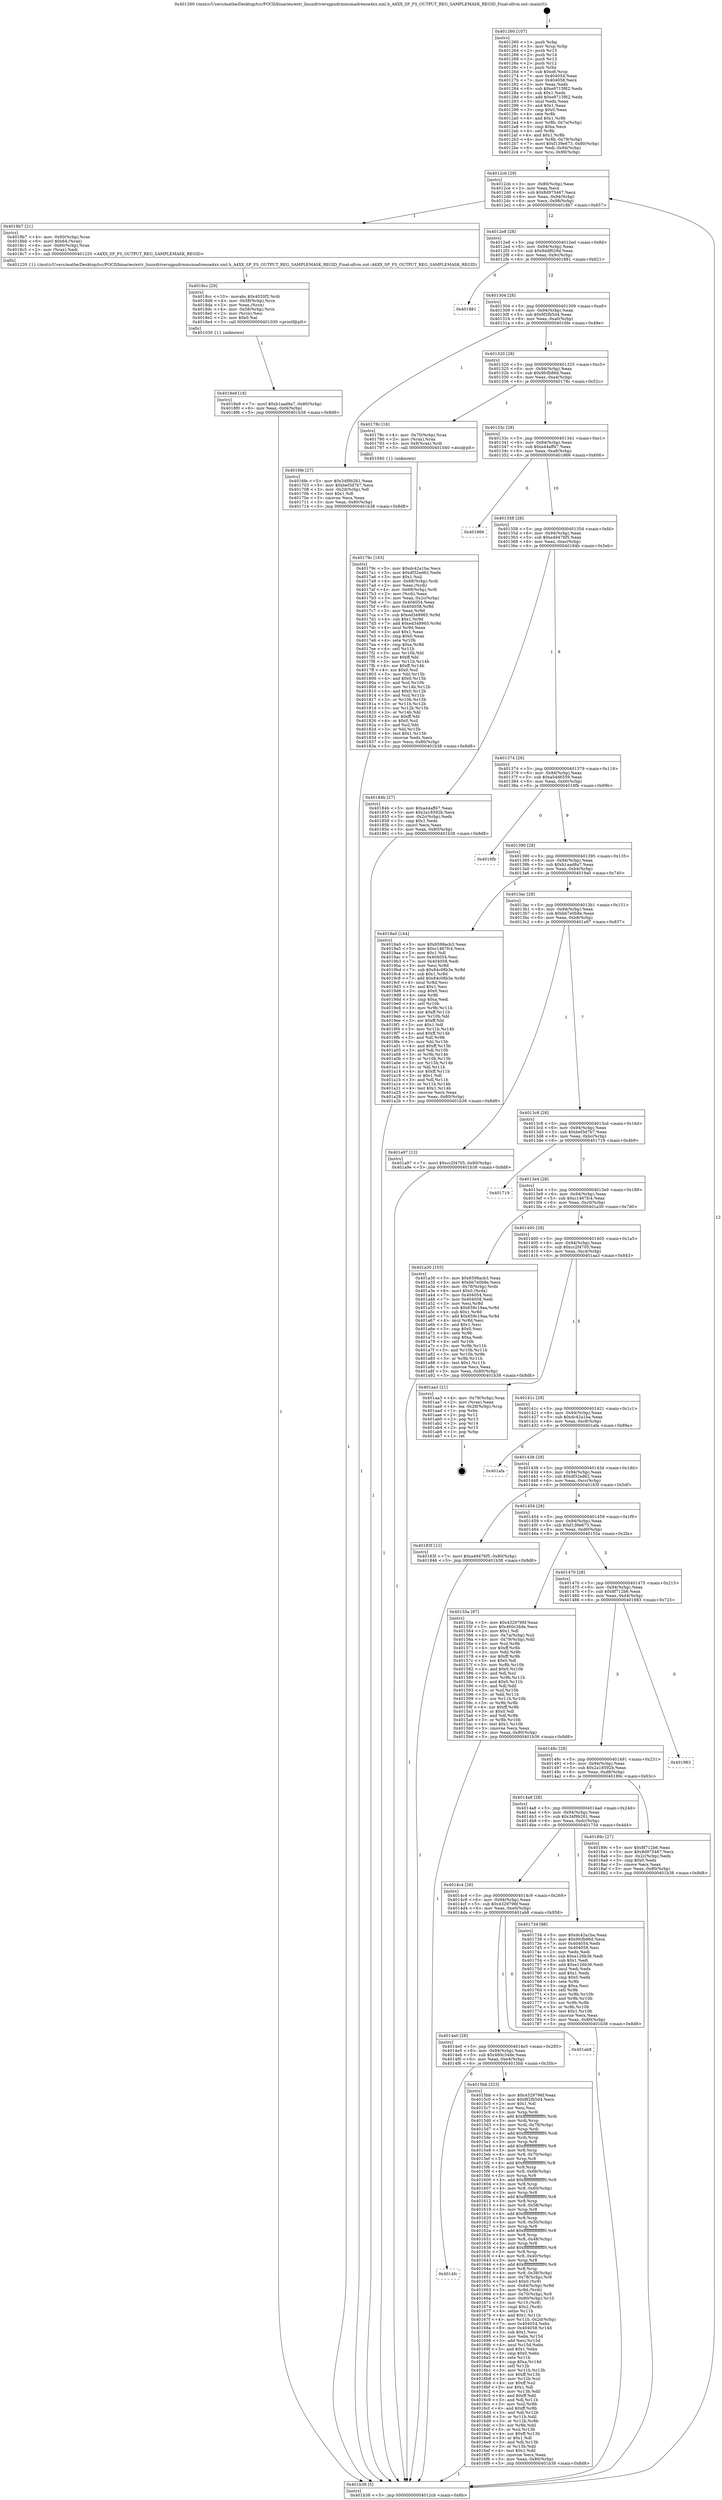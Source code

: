 digraph "0x401260" {
  label = "0x401260 (/mnt/c/Users/mathe/Desktop/tcc/POCII/binaries/extr_linuxdriversgpudrmmsmadrenoa4xx.xml.h_A4XX_SP_FS_OUTPUT_REG_SAMPLEMASK_REGID_Final-ollvm.out::main(0))"
  labelloc = "t"
  node[shape=record]

  Entry [label="",width=0.3,height=0.3,shape=circle,fillcolor=black,style=filled]
  "0x4012cb" [label="{
     0x4012cb [29]\l
     | [instrs]\l
     &nbsp;&nbsp;0x4012cb \<+3\>: mov -0x80(%rbp),%eax\l
     &nbsp;&nbsp;0x4012ce \<+2\>: mov %eax,%ecx\l
     &nbsp;&nbsp;0x4012d0 \<+6\>: sub $0x8d975467,%ecx\l
     &nbsp;&nbsp;0x4012d6 \<+6\>: mov %eax,-0x94(%rbp)\l
     &nbsp;&nbsp;0x4012dc \<+6\>: mov %ecx,-0x98(%rbp)\l
     &nbsp;&nbsp;0x4012e2 \<+6\>: je 00000000004018b7 \<main+0x657\>\l
  }"]
  "0x4018b7" [label="{
     0x4018b7 [21]\l
     | [instrs]\l
     &nbsp;&nbsp;0x4018b7 \<+4\>: mov -0x60(%rbp),%rax\l
     &nbsp;&nbsp;0x4018bb \<+6\>: movl $0x64,(%rax)\l
     &nbsp;&nbsp;0x4018c1 \<+4\>: mov -0x60(%rbp),%rax\l
     &nbsp;&nbsp;0x4018c5 \<+2\>: mov (%rax),%edi\l
     &nbsp;&nbsp;0x4018c7 \<+5\>: call 0000000000401220 \<A4XX_SP_FS_OUTPUT_REG_SAMPLEMASK_REGID\>\l
     | [calls]\l
     &nbsp;&nbsp;0x401220 \{1\} (/mnt/c/Users/mathe/Desktop/tcc/POCII/binaries/extr_linuxdriversgpudrmmsmadrenoa4xx.xml.h_A4XX_SP_FS_OUTPUT_REG_SAMPLEMASK_REGID_Final-ollvm.out::A4XX_SP_FS_OUTPUT_REG_SAMPLEMASK_REGID)\l
  }"]
  "0x4012e8" [label="{
     0x4012e8 [28]\l
     | [instrs]\l
     &nbsp;&nbsp;0x4012e8 \<+5\>: jmp 00000000004012ed \<main+0x8d\>\l
     &nbsp;&nbsp;0x4012ed \<+6\>: mov -0x94(%rbp),%eax\l
     &nbsp;&nbsp;0x4012f3 \<+5\>: sub $0x9ddf629d,%eax\l
     &nbsp;&nbsp;0x4012f8 \<+6\>: mov %eax,-0x9c(%rbp)\l
     &nbsp;&nbsp;0x4012fe \<+6\>: je 0000000000401881 \<main+0x621\>\l
  }"]
  Exit [label="",width=0.3,height=0.3,shape=circle,fillcolor=black,style=filled,peripheries=2]
  "0x401881" [label="{
     0x401881\l
  }", style=dashed]
  "0x401304" [label="{
     0x401304 [28]\l
     | [instrs]\l
     &nbsp;&nbsp;0x401304 \<+5\>: jmp 0000000000401309 \<main+0xa9\>\l
     &nbsp;&nbsp;0x401309 \<+6\>: mov -0x94(%rbp),%eax\l
     &nbsp;&nbsp;0x40130f \<+5\>: sub $0x9f2fb5d4,%eax\l
     &nbsp;&nbsp;0x401314 \<+6\>: mov %eax,-0xa0(%rbp)\l
     &nbsp;&nbsp;0x40131a \<+6\>: je 00000000004016fe \<main+0x49e\>\l
  }"]
  "0x4018e9" [label="{
     0x4018e9 [18]\l
     | [instrs]\l
     &nbsp;&nbsp;0x4018e9 \<+7\>: movl $0xb1aad8a7,-0x80(%rbp)\l
     &nbsp;&nbsp;0x4018f0 \<+6\>: mov %eax,-0xf4(%rbp)\l
     &nbsp;&nbsp;0x4018f6 \<+5\>: jmp 0000000000401b38 \<main+0x8d8\>\l
  }"]
  "0x4016fe" [label="{
     0x4016fe [27]\l
     | [instrs]\l
     &nbsp;&nbsp;0x4016fe \<+5\>: mov $0x34f9b261,%eax\l
     &nbsp;&nbsp;0x401703 \<+5\>: mov $0xbef3d7b7,%ecx\l
     &nbsp;&nbsp;0x401708 \<+3\>: mov -0x2d(%rbp),%dl\l
     &nbsp;&nbsp;0x40170b \<+3\>: test $0x1,%dl\l
     &nbsp;&nbsp;0x40170e \<+3\>: cmovne %ecx,%eax\l
     &nbsp;&nbsp;0x401711 \<+3\>: mov %eax,-0x80(%rbp)\l
     &nbsp;&nbsp;0x401714 \<+5\>: jmp 0000000000401b38 \<main+0x8d8\>\l
  }"]
  "0x401320" [label="{
     0x401320 [28]\l
     | [instrs]\l
     &nbsp;&nbsp;0x401320 \<+5\>: jmp 0000000000401325 \<main+0xc5\>\l
     &nbsp;&nbsp;0x401325 \<+6\>: mov -0x94(%rbp),%eax\l
     &nbsp;&nbsp;0x40132b \<+5\>: sub $0x9fcfb86d,%eax\l
     &nbsp;&nbsp;0x401330 \<+6\>: mov %eax,-0xa4(%rbp)\l
     &nbsp;&nbsp;0x401336 \<+6\>: je 000000000040178c \<main+0x52c\>\l
  }"]
  "0x4018cc" [label="{
     0x4018cc [29]\l
     | [instrs]\l
     &nbsp;&nbsp;0x4018cc \<+10\>: movabs $0x4020f2,%rdi\l
     &nbsp;&nbsp;0x4018d6 \<+4\>: mov -0x58(%rbp),%rcx\l
     &nbsp;&nbsp;0x4018da \<+2\>: mov %eax,(%rcx)\l
     &nbsp;&nbsp;0x4018dc \<+4\>: mov -0x58(%rbp),%rcx\l
     &nbsp;&nbsp;0x4018e0 \<+2\>: mov (%rcx),%esi\l
     &nbsp;&nbsp;0x4018e2 \<+2\>: mov $0x0,%al\l
     &nbsp;&nbsp;0x4018e4 \<+5\>: call 0000000000401030 \<printf@plt\>\l
     | [calls]\l
     &nbsp;&nbsp;0x401030 \{1\} (unknown)\l
  }"]
  "0x40178c" [label="{
     0x40178c [16]\l
     | [instrs]\l
     &nbsp;&nbsp;0x40178c \<+4\>: mov -0x70(%rbp),%rax\l
     &nbsp;&nbsp;0x401790 \<+3\>: mov (%rax),%rax\l
     &nbsp;&nbsp;0x401793 \<+4\>: mov 0x8(%rax),%rdi\l
     &nbsp;&nbsp;0x401797 \<+5\>: call 0000000000401040 \<atoi@plt\>\l
     | [calls]\l
     &nbsp;&nbsp;0x401040 \{1\} (unknown)\l
  }"]
  "0x40133c" [label="{
     0x40133c [28]\l
     | [instrs]\l
     &nbsp;&nbsp;0x40133c \<+5\>: jmp 0000000000401341 \<main+0xe1\>\l
     &nbsp;&nbsp;0x401341 \<+6\>: mov -0x94(%rbp),%eax\l
     &nbsp;&nbsp;0x401347 \<+5\>: sub $0xa44aff47,%eax\l
     &nbsp;&nbsp;0x40134c \<+6\>: mov %eax,-0xa8(%rbp)\l
     &nbsp;&nbsp;0x401352 \<+6\>: je 0000000000401866 \<main+0x606\>\l
  }"]
  "0x40179c" [label="{
     0x40179c [163]\l
     | [instrs]\l
     &nbsp;&nbsp;0x40179c \<+5\>: mov $0xdc42a1ba,%ecx\l
     &nbsp;&nbsp;0x4017a1 \<+5\>: mov $0xdf32ed62,%edx\l
     &nbsp;&nbsp;0x4017a6 \<+3\>: mov $0x1,%sil\l
     &nbsp;&nbsp;0x4017a9 \<+4\>: mov -0x68(%rbp),%rdi\l
     &nbsp;&nbsp;0x4017ad \<+2\>: mov %eax,(%rdi)\l
     &nbsp;&nbsp;0x4017af \<+4\>: mov -0x68(%rbp),%rdi\l
     &nbsp;&nbsp;0x4017b3 \<+2\>: mov (%rdi),%eax\l
     &nbsp;&nbsp;0x4017b5 \<+3\>: mov %eax,-0x2c(%rbp)\l
     &nbsp;&nbsp;0x4017b8 \<+7\>: mov 0x404054,%eax\l
     &nbsp;&nbsp;0x4017bf \<+8\>: mov 0x404058,%r8d\l
     &nbsp;&nbsp;0x4017c7 \<+3\>: mov %eax,%r9d\l
     &nbsp;&nbsp;0x4017ca \<+7\>: sub $0xed348965,%r9d\l
     &nbsp;&nbsp;0x4017d1 \<+4\>: sub $0x1,%r9d\l
     &nbsp;&nbsp;0x4017d5 \<+7\>: add $0xed348965,%r9d\l
     &nbsp;&nbsp;0x4017dc \<+4\>: imul %r9d,%eax\l
     &nbsp;&nbsp;0x4017e0 \<+3\>: and $0x1,%eax\l
     &nbsp;&nbsp;0x4017e3 \<+3\>: cmp $0x0,%eax\l
     &nbsp;&nbsp;0x4017e6 \<+4\>: sete %r10b\l
     &nbsp;&nbsp;0x4017ea \<+4\>: cmp $0xa,%r8d\l
     &nbsp;&nbsp;0x4017ee \<+4\>: setl %r11b\l
     &nbsp;&nbsp;0x4017f2 \<+3\>: mov %r10b,%bl\l
     &nbsp;&nbsp;0x4017f5 \<+3\>: xor $0xff,%bl\l
     &nbsp;&nbsp;0x4017f8 \<+3\>: mov %r11b,%r14b\l
     &nbsp;&nbsp;0x4017fb \<+4\>: xor $0xff,%r14b\l
     &nbsp;&nbsp;0x4017ff \<+4\>: xor $0x0,%sil\l
     &nbsp;&nbsp;0x401803 \<+3\>: mov %bl,%r15b\l
     &nbsp;&nbsp;0x401806 \<+4\>: and $0x0,%r15b\l
     &nbsp;&nbsp;0x40180a \<+3\>: and %sil,%r10b\l
     &nbsp;&nbsp;0x40180d \<+3\>: mov %r14b,%r12b\l
     &nbsp;&nbsp;0x401810 \<+4\>: and $0x0,%r12b\l
     &nbsp;&nbsp;0x401814 \<+3\>: and %sil,%r11b\l
     &nbsp;&nbsp;0x401817 \<+3\>: or %r10b,%r15b\l
     &nbsp;&nbsp;0x40181a \<+3\>: or %r11b,%r12b\l
     &nbsp;&nbsp;0x40181d \<+3\>: xor %r12b,%r15b\l
     &nbsp;&nbsp;0x401820 \<+3\>: or %r14b,%bl\l
     &nbsp;&nbsp;0x401823 \<+3\>: xor $0xff,%bl\l
     &nbsp;&nbsp;0x401826 \<+4\>: or $0x0,%sil\l
     &nbsp;&nbsp;0x40182a \<+3\>: and %sil,%bl\l
     &nbsp;&nbsp;0x40182d \<+3\>: or %bl,%r15b\l
     &nbsp;&nbsp;0x401830 \<+4\>: test $0x1,%r15b\l
     &nbsp;&nbsp;0x401834 \<+3\>: cmovne %edx,%ecx\l
     &nbsp;&nbsp;0x401837 \<+3\>: mov %ecx,-0x80(%rbp)\l
     &nbsp;&nbsp;0x40183a \<+5\>: jmp 0000000000401b38 \<main+0x8d8\>\l
  }"]
  "0x401866" [label="{
     0x401866\l
  }", style=dashed]
  "0x401358" [label="{
     0x401358 [28]\l
     | [instrs]\l
     &nbsp;&nbsp;0x401358 \<+5\>: jmp 000000000040135d \<main+0xfd\>\l
     &nbsp;&nbsp;0x40135d \<+6\>: mov -0x94(%rbp),%eax\l
     &nbsp;&nbsp;0x401363 \<+5\>: sub $0xa49476f5,%eax\l
     &nbsp;&nbsp;0x401368 \<+6\>: mov %eax,-0xac(%rbp)\l
     &nbsp;&nbsp;0x40136e \<+6\>: je 000000000040184b \<main+0x5eb\>\l
  }"]
  "0x4014fc" [label="{
     0x4014fc\l
  }", style=dashed]
  "0x40184b" [label="{
     0x40184b [27]\l
     | [instrs]\l
     &nbsp;&nbsp;0x40184b \<+5\>: mov $0xa44aff47,%eax\l
     &nbsp;&nbsp;0x401850 \<+5\>: mov $0x2a18592b,%ecx\l
     &nbsp;&nbsp;0x401855 \<+3\>: mov -0x2c(%rbp),%edx\l
     &nbsp;&nbsp;0x401858 \<+3\>: cmp $0x1,%edx\l
     &nbsp;&nbsp;0x40185b \<+3\>: cmovl %ecx,%eax\l
     &nbsp;&nbsp;0x40185e \<+3\>: mov %eax,-0x80(%rbp)\l
     &nbsp;&nbsp;0x401861 \<+5\>: jmp 0000000000401b38 \<main+0x8d8\>\l
  }"]
  "0x401374" [label="{
     0x401374 [28]\l
     | [instrs]\l
     &nbsp;&nbsp;0x401374 \<+5\>: jmp 0000000000401379 \<main+0x119\>\l
     &nbsp;&nbsp;0x401379 \<+6\>: mov -0x94(%rbp),%eax\l
     &nbsp;&nbsp;0x40137f \<+5\>: sub $0xa54d6559,%eax\l
     &nbsp;&nbsp;0x401384 \<+6\>: mov %eax,-0xb0(%rbp)\l
     &nbsp;&nbsp;0x40138a \<+6\>: je 00000000004018fb \<main+0x69b\>\l
  }"]
  "0x4015bb" [label="{
     0x4015bb [323]\l
     | [instrs]\l
     &nbsp;&nbsp;0x4015bb \<+5\>: mov $0x4329796f,%eax\l
     &nbsp;&nbsp;0x4015c0 \<+5\>: mov $0x9f2fb5d4,%ecx\l
     &nbsp;&nbsp;0x4015c5 \<+2\>: mov $0x1,%dl\l
     &nbsp;&nbsp;0x4015c7 \<+2\>: xor %esi,%esi\l
     &nbsp;&nbsp;0x4015c9 \<+3\>: mov %rsp,%rdi\l
     &nbsp;&nbsp;0x4015cc \<+4\>: add $0xfffffffffffffff0,%rdi\l
     &nbsp;&nbsp;0x4015d0 \<+3\>: mov %rdi,%rsp\l
     &nbsp;&nbsp;0x4015d3 \<+4\>: mov %rdi,-0x78(%rbp)\l
     &nbsp;&nbsp;0x4015d7 \<+3\>: mov %rsp,%rdi\l
     &nbsp;&nbsp;0x4015da \<+4\>: add $0xfffffffffffffff0,%rdi\l
     &nbsp;&nbsp;0x4015de \<+3\>: mov %rdi,%rsp\l
     &nbsp;&nbsp;0x4015e1 \<+3\>: mov %rsp,%r8\l
     &nbsp;&nbsp;0x4015e4 \<+4\>: add $0xfffffffffffffff0,%r8\l
     &nbsp;&nbsp;0x4015e8 \<+3\>: mov %r8,%rsp\l
     &nbsp;&nbsp;0x4015eb \<+4\>: mov %r8,-0x70(%rbp)\l
     &nbsp;&nbsp;0x4015ef \<+3\>: mov %rsp,%r8\l
     &nbsp;&nbsp;0x4015f2 \<+4\>: add $0xfffffffffffffff0,%r8\l
     &nbsp;&nbsp;0x4015f6 \<+3\>: mov %r8,%rsp\l
     &nbsp;&nbsp;0x4015f9 \<+4\>: mov %r8,-0x68(%rbp)\l
     &nbsp;&nbsp;0x4015fd \<+3\>: mov %rsp,%r8\l
     &nbsp;&nbsp;0x401600 \<+4\>: add $0xfffffffffffffff0,%r8\l
     &nbsp;&nbsp;0x401604 \<+3\>: mov %r8,%rsp\l
     &nbsp;&nbsp;0x401607 \<+4\>: mov %r8,-0x60(%rbp)\l
     &nbsp;&nbsp;0x40160b \<+3\>: mov %rsp,%r8\l
     &nbsp;&nbsp;0x40160e \<+4\>: add $0xfffffffffffffff0,%r8\l
     &nbsp;&nbsp;0x401612 \<+3\>: mov %r8,%rsp\l
     &nbsp;&nbsp;0x401615 \<+4\>: mov %r8,-0x58(%rbp)\l
     &nbsp;&nbsp;0x401619 \<+3\>: mov %rsp,%r8\l
     &nbsp;&nbsp;0x40161c \<+4\>: add $0xfffffffffffffff0,%r8\l
     &nbsp;&nbsp;0x401620 \<+3\>: mov %r8,%rsp\l
     &nbsp;&nbsp;0x401623 \<+4\>: mov %r8,-0x50(%rbp)\l
     &nbsp;&nbsp;0x401627 \<+3\>: mov %rsp,%r8\l
     &nbsp;&nbsp;0x40162a \<+4\>: add $0xfffffffffffffff0,%r8\l
     &nbsp;&nbsp;0x40162e \<+3\>: mov %r8,%rsp\l
     &nbsp;&nbsp;0x401631 \<+4\>: mov %r8,-0x48(%rbp)\l
     &nbsp;&nbsp;0x401635 \<+3\>: mov %rsp,%r8\l
     &nbsp;&nbsp;0x401638 \<+4\>: add $0xfffffffffffffff0,%r8\l
     &nbsp;&nbsp;0x40163c \<+3\>: mov %r8,%rsp\l
     &nbsp;&nbsp;0x40163f \<+4\>: mov %r8,-0x40(%rbp)\l
     &nbsp;&nbsp;0x401643 \<+3\>: mov %rsp,%r8\l
     &nbsp;&nbsp;0x401646 \<+4\>: add $0xfffffffffffffff0,%r8\l
     &nbsp;&nbsp;0x40164a \<+3\>: mov %r8,%rsp\l
     &nbsp;&nbsp;0x40164d \<+4\>: mov %r8,-0x38(%rbp)\l
     &nbsp;&nbsp;0x401651 \<+4\>: mov -0x78(%rbp),%r8\l
     &nbsp;&nbsp;0x401655 \<+7\>: movl $0x0,(%r8)\l
     &nbsp;&nbsp;0x40165c \<+7\>: mov -0x84(%rbp),%r9d\l
     &nbsp;&nbsp;0x401663 \<+3\>: mov %r9d,(%rdi)\l
     &nbsp;&nbsp;0x401666 \<+4\>: mov -0x70(%rbp),%r8\l
     &nbsp;&nbsp;0x40166a \<+7\>: mov -0x90(%rbp),%r10\l
     &nbsp;&nbsp;0x401671 \<+3\>: mov %r10,(%r8)\l
     &nbsp;&nbsp;0x401674 \<+3\>: cmpl $0x2,(%rdi)\l
     &nbsp;&nbsp;0x401677 \<+4\>: setne %r11b\l
     &nbsp;&nbsp;0x40167b \<+4\>: and $0x1,%r11b\l
     &nbsp;&nbsp;0x40167f \<+4\>: mov %r11b,-0x2d(%rbp)\l
     &nbsp;&nbsp;0x401683 \<+7\>: mov 0x404054,%ebx\l
     &nbsp;&nbsp;0x40168a \<+8\>: mov 0x404058,%r14d\l
     &nbsp;&nbsp;0x401692 \<+3\>: sub $0x1,%esi\l
     &nbsp;&nbsp;0x401695 \<+3\>: mov %ebx,%r15d\l
     &nbsp;&nbsp;0x401698 \<+3\>: add %esi,%r15d\l
     &nbsp;&nbsp;0x40169b \<+4\>: imul %r15d,%ebx\l
     &nbsp;&nbsp;0x40169f \<+3\>: and $0x1,%ebx\l
     &nbsp;&nbsp;0x4016a2 \<+3\>: cmp $0x0,%ebx\l
     &nbsp;&nbsp;0x4016a5 \<+4\>: sete %r11b\l
     &nbsp;&nbsp;0x4016a9 \<+4\>: cmp $0xa,%r14d\l
     &nbsp;&nbsp;0x4016ad \<+4\>: setl %r12b\l
     &nbsp;&nbsp;0x4016b1 \<+3\>: mov %r11b,%r13b\l
     &nbsp;&nbsp;0x4016b4 \<+4\>: xor $0xff,%r13b\l
     &nbsp;&nbsp;0x4016b8 \<+3\>: mov %r12b,%sil\l
     &nbsp;&nbsp;0x4016bb \<+4\>: xor $0xff,%sil\l
     &nbsp;&nbsp;0x4016bf \<+3\>: xor $0x1,%dl\l
     &nbsp;&nbsp;0x4016c2 \<+3\>: mov %r13b,%dil\l
     &nbsp;&nbsp;0x4016c5 \<+4\>: and $0xff,%dil\l
     &nbsp;&nbsp;0x4016c9 \<+3\>: and %dl,%r11b\l
     &nbsp;&nbsp;0x4016cc \<+3\>: mov %sil,%r8b\l
     &nbsp;&nbsp;0x4016cf \<+4\>: and $0xff,%r8b\l
     &nbsp;&nbsp;0x4016d3 \<+3\>: and %dl,%r12b\l
     &nbsp;&nbsp;0x4016d6 \<+3\>: or %r11b,%dil\l
     &nbsp;&nbsp;0x4016d9 \<+3\>: or %r12b,%r8b\l
     &nbsp;&nbsp;0x4016dc \<+3\>: xor %r8b,%dil\l
     &nbsp;&nbsp;0x4016df \<+3\>: or %sil,%r13b\l
     &nbsp;&nbsp;0x4016e2 \<+4\>: xor $0xff,%r13b\l
     &nbsp;&nbsp;0x4016e6 \<+3\>: or $0x1,%dl\l
     &nbsp;&nbsp;0x4016e9 \<+3\>: and %dl,%r13b\l
     &nbsp;&nbsp;0x4016ec \<+3\>: or %r13b,%dil\l
     &nbsp;&nbsp;0x4016ef \<+4\>: test $0x1,%dil\l
     &nbsp;&nbsp;0x4016f3 \<+3\>: cmovne %ecx,%eax\l
     &nbsp;&nbsp;0x4016f6 \<+3\>: mov %eax,-0x80(%rbp)\l
     &nbsp;&nbsp;0x4016f9 \<+5\>: jmp 0000000000401b38 \<main+0x8d8\>\l
  }"]
  "0x4018fb" [label="{
     0x4018fb\l
  }", style=dashed]
  "0x401390" [label="{
     0x401390 [28]\l
     | [instrs]\l
     &nbsp;&nbsp;0x401390 \<+5\>: jmp 0000000000401395 \<main+0x135\>\l
     &nbsp;&nbsp;0x401395 \<+6\>: mov -0x94(%rbp),%eax\l
     &nbsp;&nbsp;0x40139b \<+5\>: sub $0xb1aad8a7,%eax\l
     &nbsp;&nbsp;0x4013a0 \<+6\>: mov %eax,-0xb4(%rbp)\l
     &nbsp;&nbsp;0x4013a6 \<+6\>: je 00000000004019a0 \<main+0x740\>\l
  }"]
  "0x4014e0" [label="{
     0x4014e0 [28]\l
     | [instrs]\l
     &nbsp;&nbsp;0x4014e0 \<+5\>: jmp 00000000004014e5 \<main+0x285\>\l
     &nbsp;&nbsp;0x4014e5 \<+6\>: mov -0x94(%rbp),%eax\l
     &nbsp;&nbsp;0x4014eb \<+5\>: sub $0x460c34de,%eax\l
     &nbsp;&nbsp;0x4014f0 \<+6\>: mov %eax,-0xe4(%rbp)\l
     &nbsp;&nbsp;0x4014f6 \<+6\>: je 00000000004015bb \<main+0x35b\>\l
  }"]
  "0x4019a0" [label="{
     0x4019a0 [144]\l
     | [instrs]\l
     &nbsp;&nbsp;0x4019a0 \<+5\>: mov $0x6598acb3,%eax\l
     &nbsp;&nbsp;0x4019a5 \<+5\>: mov $0xc1467fc4,%ecx\l
     &nbsp;&nbsp;0x4019aa \<+2\>: mov $0x1,%dl\l
     &nbsp;&nbsp;0x4019ac \<+7\>: mov 0x404054,%esi\l
     &nbsp;&nbsp;0x4019b3 \<+7\>: mov 0x404058,%edi\l
     &nbsp;&nbsp;0x4019ba \<+3\>: mov %esi,%r8d\l
     &nbsp;&nbsp;0x4019bd \<+7\>: sub $0x84c08b3e,%r8d\l
     &nbsp;&nbsp;0x4019c4 \<+4\>: sub $0x1,%r8d\l
     &nbsp;&nbsp;0x4019c8 \<+7\>: add $0x84c08b3e,%r8d\l
     &nbsp;&nbsp;0x4019cf \<+4\>: imul %r8d,%esi\l
     &nbsp;&nbsp;0x4019d3 \<+3\>: and $0x1,%esi\l
     &nbsp;&nbsp;0x4019d6 \<+3\>: cmp $0x0,%esi\l
     &nbsp;&nbsp;0x4019d9 \<+4\>: sete %r9b\l
     &nbsp;&nbsp;0x4019dd \<+3\>: cmp $0xa,%edi\l
     &nbsp;&nbsp;0x4019e0 \<+4\>: setl %r10b\l
     &nbsp;&nbsp;0x4019e4 \<+3\>: mov %r9b,%r11b\l
     &nbsp;&nbsp;0x4019e7 \<+4\>: xor $0xff,%r11b\l
     &nbsp;&nbsp;0x4019eb \<+3\>: mov %r10b,%bl\l
     &nbsp;&nbsp;0x4019ee \<+3\>: xor $0xff,%bl\l
     &nbsp;&nbsp;0x4019f1 \<+3\>: xor $0x1,%dl\l
     &nbsp;&nbsp;0x4019f4 \<+3\>: mov %r11b,%r14b\l
     &nbsp;&nbsp;0x4019f7 \<+4\>: and $0xff,%r14b\l
     &nbsp;&nbsp;0x4019fb \<+3\>: and %dl,%r9b\l
     &nbsp;&nbsp;0x4019fe \<+3\>: mov %bl,%r15b\l
     &nbsp;&nbsp;0x401a01 \<+4\>: and $0xff,%r15b\l
     &nbsp;&nbsp;0x401a05 \<+3\>: and %dl,%r10b\l
     &nbsp;&nbsp;0x401a08 \<+3\>: or %r9b,%r14b\l
     &nbsp;&nbsp;0x401a0b \<+3\>: or %r10b,%r15b\l
     &nbsp;&nbsp;0x401a0e \<+3\>: xor %r15b,%r14b\l
     &nbsp;&nbsp;0x401a11 \<+3\>: or %bl,%r11b\l
     &nbsp;&nbsp;0x401a14 \<+4\>: xor $0xff,%r11b\l
     &nbsp;&nbsp;0x401a18 \<+3\>: or $0x1,%dl\l
     &nbsp;&nbsp;0x401a1b \<+3\>: and %dl,%r11b\l
     &nbsp;&nbsp;0x401a1e \<+3\>: or %r11b,%r14b\l
     &nbsp;&nbsp;0x401a21 \<+4\>: test $0x1,%r14b\l
     &nbsp;&nbsp;0x401a25 \<+3\>: cmovne %ecx,%eax\l
     &nbsp;&nbsp;0x401a28 \<+3\>: mov %eax,-0x80(%rbp)\l
     &nbsp;&nbsp;0x401a2b \<+5\>: jmp 0000000000401b38 \<main+0x8d8\>\l
  }"]
  "0x4013ac" [label="{
     0x4013ac [28]\l
     | [instrs]\l
     &nbsp;&nbsp;0x4013ac \<+5\>: jmp 00000000004013b1 \<main+0x151\>\l
     &nbsp;&nbsp;0x4013b1 \<+6\>: mov -0x94(%rbp),%eax\l
     &nbsp;&nbsp;0x4013b7 \<+5\>: sub $0xbb7e0b8e,%eax\l
     &nbsp;&nbsp;0x4013bc \<+6\>: mov %eax,-0xb8(%rbp)\l
     &nbsp;&nbsp;0x4013c2 \<+6\>: je 0000000000401a97 \<main+0x837\>\l
  }"]
  "0x401ab8" [label="{
     0x401ab8\l
  }", style=dashed]
  "0x401a97" [label="{
     0x401a97 [12]\l
     | [instrs]\l
     &nbsp;&nbsp;0x401a97 \<+7\>: movl $0xcc2f4705,-0x80(%rbp)\l
     &nbsp;&nbsp;0x401a9e \<+5\>: jmp 0000000000401b38 \<main+0x8d8\>\l
  }"]
  "0x4013c8" [label="{
     0x4013c8 [28]\l
     | [instrs]\l
     &nbsp;&nbsp;0x4013c8 \<+5\>: jmp 00000000004013cd \<main+0x16d\>\l
     &nbsp;&nbsp;0x4013cd \<+6\>: mov -0x94(%rbp),%eax\l
     &nbsp;&nbsp;0x4013d3 \<+5\>: sub $0xbef3d7b7,%eax\l
     &nbsp;&nbsp;0x4013d8 \<+6\>: mov %eax,-0xbc(%rbp)\l
     &nbsp;&nbsp;0x4013de \<+6\>: je 0000000000401719 \<main+0x4b9\>\l
  }"]
  "0x4014c4" [label="{
     0x4014c4 [28]\l
     | [instrs]\l
     &nbsp;&nbsp;0x4014c4 \<+5\>: jmp 00000000004014c9 \<main+0x269\>\l
     &nbsp;&nbsp;0x4014c9 \<+6\>: mov -0x94(%rbp),%eax\l
     &nbsp;&nbsp;0x4014cf \<+5\>: sub $0x4329796f,%eax\l
     &nbsp;&nbsp;0x4014d4 \<+6\>: mov %eax,-0xe0(%rbp)\l
     &nbsp;&nbsp;0x4014da \<+6\>: je 0000000000401ab8 \<main+0x858\>\l
  }"]
  "0x401719" [label="{
     0x401719\l
  }", style=dashed]
  "0x4013e4" [label="{
     0x4013e4 [28]\l
     | [instrs]\l
     &nbsp;&nbsp;0x4013e4 \<+5\>: jmp 00000000004013e9 \<main+0x189\>\l
     &nbsp;&nbsp;0x4013e9 \<+6\>: mov -0x94(%rbp),%eax\l
     &nbsp;&nbsp;0x4013ef \<+5\>: sub $0xc1467fc4,%eax\l
     &nbsp;&nbsp;0x4013f4 \<+6\>: mov %eax,-0xc0(%rbp)\l
     &nbsp;&nbsp;0x4013fa \<+6\>: je 0000000000401a30 \<main+0x7d0\>\l
  }"]
  "0x401734" [label="{
     0x401734 [88]\l
     | [instrs]\l
     &nbsp;&nbsp;0x401734 \<+5\>: mov $0xdc42a1ba,%eax\l
     &nbsp;&nbsp;0x401739 \<+5\>: mov $0x9fcfb86d,%ecx\l
     &nbsp;&nbsp;0x40173e \<+7\>: mov 0x404054,%edx\l
     &nbsp;&nbsp;0x401745 \<+7\>: mov 0x404058,%esi\l
     &nbsp;&nbsp;0x40174c \<+2\>: mov %edx,%edi\l
     &nbsp;&nbsp;0x40174e \<+6\>: sub $0xe126b36,%edi\l
     &nbsp;&nbsp;0x401754 \<+3\>: sub $0x1,%edi\l
     &nbsp;&nbsp;0x401757 \<+6\>: add $0xe126b36,%edi\l
     &nbsp;&nbsp;0x40175d \<+3\>: imul %edi,%edx\l
     &nbsp;&nbsp;0x401760 \<+3\>: and $0x1,%edx\l
     &nbsp;&nbsp;0x401763 \<+3\>: cmp $0x0,%edx\l
     &nbsp;&nbsp;0x401766 \<+4\>: sete %r8b\l
     &nbsp;&nbsp;0x40176a \<+3\>: cmp $0xa,%esi\l
     &nbsp;&nbsp;0x40176d \<+4\>: setl %r9b\l
     &nbsp;&nbsp;0x401771 \<+3\>: mov %r8b,%r10b\l
     &nbsp;&nbsp;0x401774 \<+3\>: and %r9b,%r10b\l
     &nbsp;&nbsp;0x401777 \<+3\>: xor %r9b,%r8b\l
     &nbsp;&nbsp;0x40177a \<+3\>: or %r8b,%r10b\l
     &nbsp;&nbsp;0x40177d \<+4\>: test $0x1,%r10b\l
     &nbsp;&nbsp;0x401781 \<+3\>: cmovne %ecx,%eax\l
     &nbsp;&nbsp;0x401784 \<+3\>: mov %eax,-0x80(%rbp)\l
     &nbsp;&nbsp;0x401787 \<+5\>: jmp 0000000000401b38 \<main+0x8d8\>\l
  }"]
  "0x401a30" [label="{
     0x401a30 [103]\l
     | [instrs]\l
     &nbsp;&nbsp;0x401a30 \<+5\>: mov $0x6598acb3,%eax\l
     &nbsp;&nbsp;0x401a35 \<+5\>: mov $0xbb7e0b8e,%ecx\l
     &nbsp;&nbsp;0x401a3a \<+4\>: mov -0x78(%rbp),%rdx\l
     &nbsp;&nbsp;0x401a3e \<+6\>: movl $0x0,(%rdx)\l
     &nbsp;&nbsp;0x401a44 \<+7\>: mov 0x404054,%esi\l
     &nbsp;&nbsp;0x401a4b \<+7\>: mov 0x404058,%edi\l
     &nbsp;&nbsp;0x401a52 \<+3\>: mov %esi,%r8d\l
     &nbsp;&nbsp;0x401a55 \<+7\>: sub $0x659c19aa,%r8d\l
     &nbsp;&nbsp;0x401a5c \<+4\>: sub $0x1,%r8d\l
     &nbsp;&nbsp;0x401a60 \<+7\>: add $0x659c19aa,%r8d\l
     &nbsp;&nbsp;0x401a67 \<+4\>: imul %r8d,%esi\l
     &nbsp;&nbsp;0x401a6b \<+3\>: and $0x1,%esi\l
     &nbsp;&nbsp;0x401a6e \<+3\>: cmp $0x0,%esi\l
     &nbsp;&nbsp;0x401a71 \<+4\>: sete %r9b\l
     &nbsp;&nbsp;0x401a75 \<+3\>: cmp $0xa,%edi\l
     &nbsp;&nbsp;0x401a78 \<+4\>: setl %r10b\l
     &nbsp;&nbsp;0x401a7c \<+3\>: mov %r9b,%r11b\l
     &nbsp;&nbsp;0x401a7f \<+3\>: and %r10b,%r11b\l
     &nbsp;&nbsp;0x401a82 \<+3\>: xor %r10b,%r9b\l
     &nbsp;&nbsp;0x401a85 \<+3\>: or %r9b,%r11b\l
     &nbsp;&nbsp;0x401a88 \<+4\>: test $0x1,%r11b\l
     &nbsp;&nbsp;0x401a8c \<+3\>: cmovne %ecx,%eax\l
     &nbsp;&nbsp;0x401a8f \<+3\>: mov %eax,-0x80(%rbp)\l
     &nbsp;&nbsp;0x401a92 \<+5\>: jmp 0000000000401b38 \<main+0x8d8\>\l
  }"]
  "0x401400" [label="{
     0x401400 [28]\l
     | [instrs]\l
     &nbsp;&nbsp;0x401400 \<+5\>: jmp 0000000000401405 \<main+0x1a5\>\l
     &nbsp;&nbsp;0x401405 \<+6\>: mov -0x94(%rbp),%eax\l
     &nbsp;&nbsp;0x40140b \<+5\>: sub $0xcc2f4705,%eax\l
     &nbsp;&nbsp;0x401410 \<+6\>: mov %eax,-0xc4(%rbp)\l
     &nbsp;&nbsp;0x401416 \<+6\>: je 0000000000401aa3 \<main+0x843\>\l
  }"]
  "0x4014a8" [label="{
     0x4014a8 [28]\l
     | [instrs]\l
     &nbsp;&nbsp;0x4014a8 \<+5\>: jmp 00000000004014ad \<main+0x24d\>\l
     &nbsp;&nbsp;0x4014ad \<+6\>: mov -0x94(%rbp),%eax\l
     &nbsp;&nbsp;0x4014b3 \<+5\>: sub $0x34f9b261,%eax\l
     &nbsp;&nbsp;0x4014b8 \<+6\>: mov %eax,-0xdc(%rbp)\l
     &nbsp;&nbsp;0x4014be \<+6\>: je 0000000000401734 \<main+0x4d4\>\l
  }"]
  "0x401aa3" [label="{
     0x401aa3 [21]\l
     | [instrs]\l
     &nbsp;&nbsp;0x401aa3 \<+4\>: mov -0x78(%rbp),%rax\l
     &nbsp;&nbsp;0x401aa7 \<+2\>: mov (%rax),%eax\l
     &nbsp;&nbsp;0x401aa9 \<+4\>: lea -0x28(%rbp),%rsp\l
     &nbsp;&nbsp;0x401aad \<+1\>: pop %rbx\l
     &nbsp;&nbsp;0x401aae \<+2\>: pop %r12\l
     &nbsp;&nbsp;0x401ab0 \<+2\>: pop %r13\l
     &nbsp;&nbsp;0x401ab2 \<+2\>: pop %r14\l
     &nbsp;&nbsp;0x401ab4 \<+2\>: pop %r15\l
     &nbsp;&nbsp;0x401ab6 \<+1\>: pop %rbp\l
     &nbsp;&nbsp;0x401ab7 \<+1\>: ret\l
  }"]
  "0x40141c" [label="{
     0x40141c [28]\l
     | [instrs]\l
     &nbsp;&nbsp;0x40141c \<+5\>: jmp 0000000000401421 \<main+0x1c1\>\l
     &nbsp;&nbsp;0x401421 \<+6\>: mov -0x94(%rbp),%eax\l
     &nbsp;&nbsp;0x401427 \<+5\>: sub $0xdc42a1ba,%eax\l
     &nbsp;&nbsp;0x40142c \<+6\>: mov %eax,-0xc8(%rbp)\l
     &nbsp;&nbsp;0x401432 \<+6\>: je 0000000000401afa \<main+0x89a\>\l
  }"]
  "0x40189c" [label="{
     0x40189c [27]\l
     | [instrs]\l
     &nbsp;&nbsp;0x40189c \<+5\>: mov $0x8f712b6,%eax\l
     &nbsp;&nbsp;0x4018a1 \<+5\>: mov $0x8d975467,%ecx\l
     &nbsp;&nbsp;0x4018a6 \<+3\>: mov -0x2c(%rbp),%edx\l
     &nbsp;&nbsp;0x4018a9 \<+3\>: cmp $0x0,%edx\l
     &nbsp;&nbsp;0x4018ac \<+3\>: cmove %ecx,%eax\l
     &nbsp;&nbsp;0x4018af \<+3\>: mov %eax,-0x80(%rbp)\l
     &nbsp;&nbsp;0x4018b2 \<+5\>: jmp 0000000000401b38 \<main+0x8d8\>\l
  }"]
  "0x401afa" [label="{
     0x401afa\l
  }", style=dashed]
  "0x401438" [label="{
     0x401438 [28]\l
     | [instrs]\l
     &nbsp;&nbsp;0x401438 \<+5\>: jmp 000000000040143d \<main+0x1dd\>\l
     &nbsp;&nbsp;0x40143d \<+6\>: mov -0x94(%rbp),%eax\l
     &nbsp;&nbsp;0x401443 \<+5\>: sub $0xdf32ed62,%eax\l
     &nbsp;&nbsp;0x401448 \<+6\>: mov %eax,-0xcc(%rbp)\l
     &nbsp;&nbsp;0x40144e \<+6\>: je 000000000040183f \<main+0x5df\>\l
  }"]
  "0x40148c" [label="{
     0x40148c [28]\l
     | [instrs]\l
     &nbsp;&nbsp;0x40148c \<+5\>: jmp 0000000000401491 \<main+0x231\>\l
     &nbsp;&nbsp;0x401491 \<+6\>: mov -0x94(%rbp),%eax\l
     &nbsp;&nbsp;0x401497 \<+5\>: sub $0x2a18592b,%eax\l
     &nbsp;&nbsp;0x40149c \<+6\>: mov %eax,-0xd8(%rbp)\l
     &nbsp;&nbsp;0x4014a2 \<+6\>: je 000000000040189c \<main+0x63c\>\l
  }"]
  "0x40183f" [label="{
     0x40183f [12]\l
     | [instrs]\l
     &nbsp;&nbsp;0x40183f \<+7\>: movl $0xa49476f5,-0x80(%rbp)\l
     &nbsp;&nbsp;0x401846 \<+5\>: jmp 0000000000401b38 \<main+0x8d8\>\l
  }"]
  "0x401454" [label="{
     0x401454 [28]\l
     | [instrs]\l
     &nbsp;&nbsp;0x401454 \<+5\>: jmp 0000000000401459 \<main+0x1f9\>\l
     &nbsp;&nbsp;0x401459 \<+6\>: mov -0x94(%rbp),%eax\l
     &nbsp;&nbsp;0x40145f \<+5\>: sub $0xf139e673,%eax\l
     &nbsp;&nbsp;0x401464 \<+6\>: mov %eax,-0xd0(%rbp)\l
     &nbsp;&nbsp;0x40146a \<+6\>: je 000000000040155a \<main+0x2fa\>\l
  }"]
  "0x401983" [label="{
     0x401983\l
  }", style=dashed]
  "0x40155a" [label="{
     0x40155a [97]\l
     | [instrs]\l
     &nbsp;&nbsp;0x40155a \<+5\>: mov $0x4329796f,%eax\l
     &nbsp;&nbsp;0x40155f \<+5\>: mov $0x460c34de,%ecx\l
     &nbsp;&nbsp;0x401564 \<+2\>: mov $0x1,%dl\l
     &nbsp;&nbsp;0x401566 \<+4\>: mov -0x7a(%rbp),%sil\l
     &nbsp;&nbsp;0x40156a \<+4\>: mov -0x79(%rbp),%dil\l
     &nbsp;&nbsp;0x40156e \<+3\>: mov %sil,%r8b\l
     &nbsp;&nbsp;0x401571 \<+4\>: xor $0xff,%r8b\l
     &nbsp;&nbsp;0x401575 \<+3\>: mov %dil,%r9b\l
     &nbsp;&nbsp;0x401578 \<+4\>: xor $0xff,%r9b\l
     &nbsp;&nbsp;0x40157c \<+3\>: xor $0x0,%dl\l
     &nbsp;&nbsp;0x40157f \<+3\>: mov %r8b,%r10b\l
     &nbsp;&nbsp;0x401582 \<+4\>: and $0x0,%r10b\l
     &nbsp;&nbsp;0x401586 \<+3\>: and %dl,%sil\l
     &nbsp;&nbsp;0x401589 \<+3\>: mov %r9b,%r11b\l
     &nbsp;&nbsp;0x40158c \<+4\>: and $0x0,%r11b\l
     &nbsp;&nbsp;0x401590 \<+3\>: and %dl,%dil\l
     &nbsp;&nbsp;0x401593 \<+3\>: or %sil,%r10b\l
     &nbsp;&nbsp;0x401596 \<+3\>: or %dil,%r11b\l
     &nbsp;&nbsp;0x401599 \<+3\>: xor %r11b,%r10b\l
     &nbsp;&nbsp;0x40159c \<+3\>: or %r9b,%r8b\l
     &nbsp;&nbsp;0x40159f \<+4\>: xor $0xff,%r8b\l
     &nbsp;&nbsp;0x4015a3 \<+3\>: or $0x0,%dl\l
     &nbsp;&nbsp;0x4015a6 \<+3\>: and %dl,%r8b\l
     &nbsp;&nbsp;0x4015a9 \<+3\>: or %r8b,%r10b\l
     &nbsp;&nbsp;0x4015ac \<+4\>: test $0x1,%r10b\l
     &nbsp;&nbsp;0x4015b0 \<+3\>: cmovne %ecx,%eax\l
     &nbsp;&nbsp;0x4015b3 \<+3\>: mov %eax,-0x80(%rbp)\l
     &nbsp;&nbsp;0x4015b6 \<+5\>: jmp 0000000000401b38 \<main+0x8d8\>\l
  }"]
  "0x401470" [label="{
     0x401470 [28]\l
     | [instrs]\l
     &nbsp;&nbsp;0x401470 \<+5\>: jmp 0000000000401475 \<main+0x215\>\l
     &nbsp;&nbsp;0x401475 \<+6\>: mov -0x94(%rbp),%eax\l
     &nbsp;&nbsp;0x40147b \<+5\>: sub $0x8f712b6,%eax\l
     &nbsp;&nbsp;0x401480 \<+6\>: mov %eax,-0xd4(%rbp)\l
     &nbsp;&nbsp;0x401486 \<+6\>: je 0000000000401983 \<main+0x723\>\l
  }"]
  "0x401b38" [label="{
     0x401b38 [5]\l
     | [instrs]\l
     &nbsp;&nbsp;0x401b38 \<+5\>: jmp 00000000004012cb \<main+0x6b\>\l
  }"]
  "0x401260" [label="{
     0x401260 [107]\l
     | [instrs]\l
     &nbsp;&nbsp;0x401260 \<+1\>: push %rbp\l
     &nbsp;&nbsp;0x401261 \<+3\>: mov %rsp,%rbp\l
     &nbsp;&nbsp;0x401264 \<+2\>: push %r15\l
     &nbsp;&nbsp;0x401266 \<+2\>: push %r14\l
     &nbsp;&nbsp;0x401268 \<+2\>: push %r13\l
     &nbsp;&nbsp;0x40126a \<+2\>: push %r12\l
     &nbsp;&nbsp;0x40126c \<+1\>: push %rbx\l
     &nbsp;&nbsp;0x40126d \<+7\>: sub $0xe8,%rsp\l
     &nbsp;&nbsp;0x401274 \<+7\>: mov 0x404054,%eax\l
     &nbsp;&nbsp;0x40127b \<+7\>: mov 0x404058,%ecx\l
     &nbsp;&nbsp;0x401282 \<+2\>: mov %eax,%edx\l
     &nbsp;&nbsp;0x401284 \<+6\>: sub $0xe9715f62,%edx\l
     &nbsp;&nbsp;0x40128a \<+3\>: sub $0x1,%edx\l
     &nbsp;&nbsp;0x40128d \<+6\>: add $0xe9715f62,%edx\l
     &nbsp;&nbsp;0x401293 \<+3\>: imul %edx,%eax\l
     &nbsp;&nbsp;0x401296 \<+3\>: and $0x1,%eax\l
     &nbsp;&nbsp;0x401299 \<+3\>: cmp $0x0,%eax\l
     &nbsp;&nbsp;0x40129c \<+4\>: sete %r8b\l
     &nbsp;&nbsp;0x4012a0 \<+4\>: and $0x1,%r8b\l
     &nbsp;&nbsp;0x4012a4 \<+4\>: mov %r8b,-0x7a(%rbp)\l
     &nbsp;&nbsp;0x4012a8 \<+3\>: cmp $0xa,%ecx\l
     &nbsp;&nbsp;0x4012ab \<+4\>: setl %r8b\l
     &nbsp;&nbsp;0x4012af \<+4\>: and $0x1,%r8b\l
     &nbsp;&nbsp;0x4012b3 \<+4\>: mov %r8b,-0x79(%rbp)\l
     &nbsp;&nbsp;0x4012b7 \<+7\>: movl $0xf139e673,-0x80(%rbp)\l
     &nbsp;&nbsp;0x4012be \<+6\>: mov %edi,-0x84(%rbp)\l
     &nbsp;&nbsp;0x4012c4 \<+7\>: mov %rsi,-0x90(%rbp)\l
  }"]
  Entry -> "0x401260" [label=" 1"]
  "0x4012cb" -> "0x4018b7" [label=" 1"]
  "0x4012cb" -> "0x4012e8" [label=" 12"]
  "0x401aa3" -> Exit [label=" 1"]
  "0x4012e8" -> "0x401881" [label=" 0"]
  "0x4012e8" -> "0x401304" [label=" 12"]
  "0x401a97" -> "0x401b38" [label=" 1"]
  "0x401304" -> "0x4016fe" [label=" 1"]
  "0x401304" -> "0x401320" [label=" 11"]
  "0x401a30" -> "0x401b38" [label=" 1"]
  "0x401320" -> "0x40178c" [label=" 1"]
  "0x401320" -> "0x40133c" [label=" 10"]
  "0x4019a0" -> "0x401b38" [label=" 1"]
  "0x40133c" -> "0x401866" [label=" 0"]
  "0x40133c" -> "0x401358" [label=" 10"]
  "0x4018e9" -> "0x401b38" [label=" 1"]
  "0x401358" -> "0x40184b" [label=" 1"]
  "0x401358" -> "0x401374" [label=" 9"]
  "0x4018b7" -> "0x4018cc" [label=" 1"]
  "0x401374" -> "0x4018fb" [label=" 0"]
  "0x401374" -> "0x401390" [label=" 9"]
  "0x40189c" -> "0x401b38" [label=" 1"]
  "0x401390" -> "0x4019a0" [label=" 1"]
  "0x401390" -> "0x4013ac" [label=" 8"]
  "0x40183f" -> "0x401b38" [label=" 1"]
  "0x4013ac" -> "0x401a97" [label=" 1"]
  "0x4013ac" -> "0x4013c8" [label=" 7"]
  "0x40179c" -> "0x401b38" [label=" 1"]
  "0x4013c8" -> "0x401719" [label=" 0"]
  "0x4013c8" -> "0x4013e4" [label=" 7"]
  "0x401734" -> "0x401b38" [label=" 1"]
  "0x4013e4" -> "0x401a30" [label=" 1"]
  "0x4013e4" -> "0x401400" [label=" 6"]
  "0x4016fe" -> "0x401b38" [label=" 1"]
  "0x401400" -> "0x401aa3" [label=" 1"]
  "0x401400" -> "0x40141c" [label=" 5"]
  "0x4018cc" -> "0x4018e9" [label=" 1"]
  "0x40141c" -> "0x401afa" [label=" 0"]
  "0x40141c" -> "0x401438" [label=" 5"]
  "0x4014e0" -> "0x4014fc" [label=" 0"]
  "0x401438" -> "0x40183f" [label=" 1"]
  "0x401438" -> "0x401454" [label=" 4"]
  "0x40184b" -> "0x401b38" [label=" 1"]
  "0x401454" -> "0x40155a" [label=" 1"]
  "0x401454" -> "0x401470" [label=" 3"]
  "0x40155a" -> "0x401b38" [label=" 1"]
  "0x401260" -> "0x4012cb" [label=" 1"]
  "0x401b38" -> "0x4012cb" [label=" 12"]
  "0x4014c4" -> "0x4014e0" [label=" 1"]
  "0x401470" -> "0x401983" [label=" 0"]
  "0x401470" -> "0x40148c" [label=" 3"]
  "0x4014e0" -> "0x4015bb" [label=" 1"]
  "0x40148c" -> "0x40189c" [label=" 1"]
  "0x40148c" -> "0x4014a8" [label=" 2"]
  "0x4015bb" -> "0x401b38" [label=" 1"]
  "0x4014a8" -> "0x401734" [label=" 1"]
  "0x4014a8" -> "0x4014c4" [label=" 1"]
  "0x40178c" -> "0x40179c" [label=" 1"]
  "0x4014c4" -> "0x401ab8" [label=" 0"]
}
